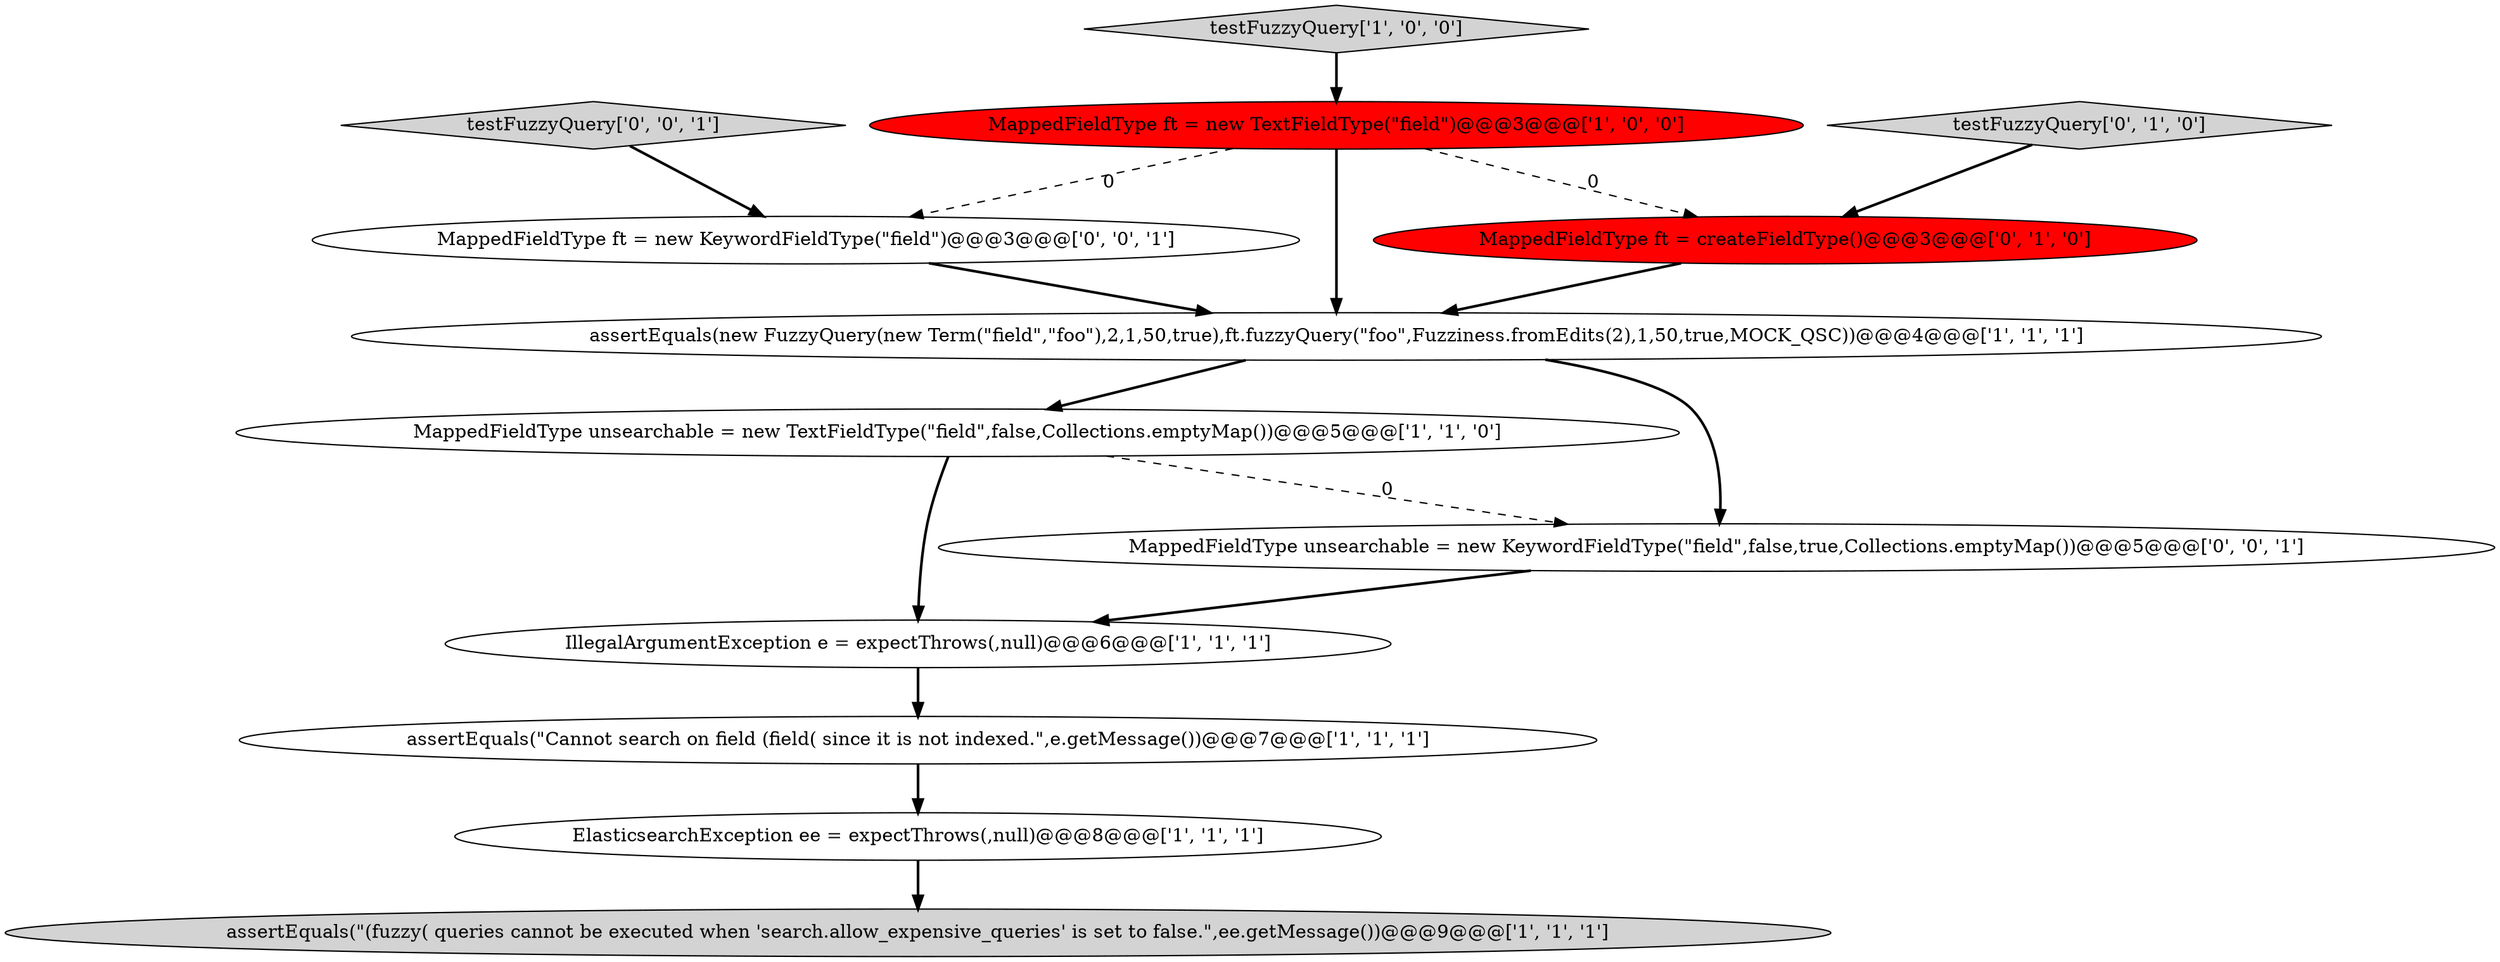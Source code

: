digraph {
6 [style = filled, label = "IllegalArgumentException e = expectThrows(,null)@@@6@@@['1', '1', '1']", fillcolor = white, shape = ellipse image = "AAA0AAABBB1BBB"];
8 [style = filled, label = "testFuzzyQuery['0', '1', '0']", fillcolor = lightgray, shape = diamond image = "AAA0AAABBB2BBB"];
7 [style = filled, label = "ElasticsearchException ee = expectThrows(,null)@@@8@@@['1', '1', '1']", fillcolor = white, shape = ellipse image = "AAA0AAABBB1BBB"];
3 [style = filled, label = "assertEquals(new FuzzyQuery(new Term(\"field\",\"foo\"),2,1,50,true),ft.fuzzyQuery(\"foo\",Fuzziness.fromEdits(2),1,50,true,MOCK_QSC))@@@4@@@['1', '1', '1']", fillcolor = white, shape = ellipse image = "AAA0AAABBB1BBB"];
12 [style = filled, label = "testFuzzyQuery['0', '0', '1']", fillcolor = lightgray, shape = diamond image = "AAA0AAABBB3BBB"];
5 [style = filled, label = "testFuzzyQuery['1', '0', '0']", fillcolor = lightgray, shape = diamond image = "AAA0AAABBB1BBB"];
10 [style = filled, label = "MappedFieldType ft = new KeywordFieldType(\"field\")@@@3@@@['0', '0', '1']", fillcolor = white, shape = ellipse image = "AAA0AAABBB3BBB"];
4 [style = filled, label = "MappedFieldType ft = new TextFieldType(\"field\")@@@3@@@['1', '0', '0']", fillcolor = red, shape = ellipse image = "AAA1AAABBB1BBB"];
1 [style = filled, label = "assertEquals(\"Cannot search on field (field( since it is not indexed.\",e.getMessage())@@@7@@@['1', '1', '1']", fillcolor = white, shape = ellipse image = "AAA0AAABBB1BBB"];
9 [style = filled, label = "MappedFieldType ft = createFieldType()@@@3@@@['0', '1', '0']", fillcolor = red, shape = ellipse image = "AAA1AAABBB2BBB"];
2 [style = filled, label = "assertEquals(\"(fuzzy( queries cannot be executed when 'search.allow_expensive_queries' is set to false.\",ee.getMessage())@@@9@@@['1', '1', '1']", fillcolor = lightgray, shape = ellipse image = "AAA0AAABBB1BBB"];
0 [style = filled, label = "MappedFieldType unsearchable = new TextFieldType(\"field\",false,Collections.emptyMap())@@@5@@@['1', '1', '0']", fillcolor = white, shape = ellipse image = "AAA0AAABBB1BBB"];
11 [style = filled, label = "MappedFieldType unsearchable = new KeywordFieldType(\"field\",false,true,Collections.emptyMap())@@@5@@@['0', '0', '1']", fillcolor = white, shape = ellipse image = "AAA0AAABBB3BBB"];
3->11 [style = bold, label=""];
9->3 [style = bold, label=""];
6->1 [style = bold, label=""];
4->3 [style = bold, label=""];
10->3 [style = bold, label=""];
4->9 [style = dashed, label="0"];
5->4 [style = bold, label=""];
12->10 [style = bold, label=""];
0->11 [style = dashed, label="0"];
4->10 [style = dashed, label="0"];
0->6 [style = bold, label=""];
1->7 [style = bold, label=""];
7->2 [style = bold, label=""];
3->0 [style = bold, label=""];
11->6 [style = bold, label=""];
8->9 [style = bold, label=""];
}
